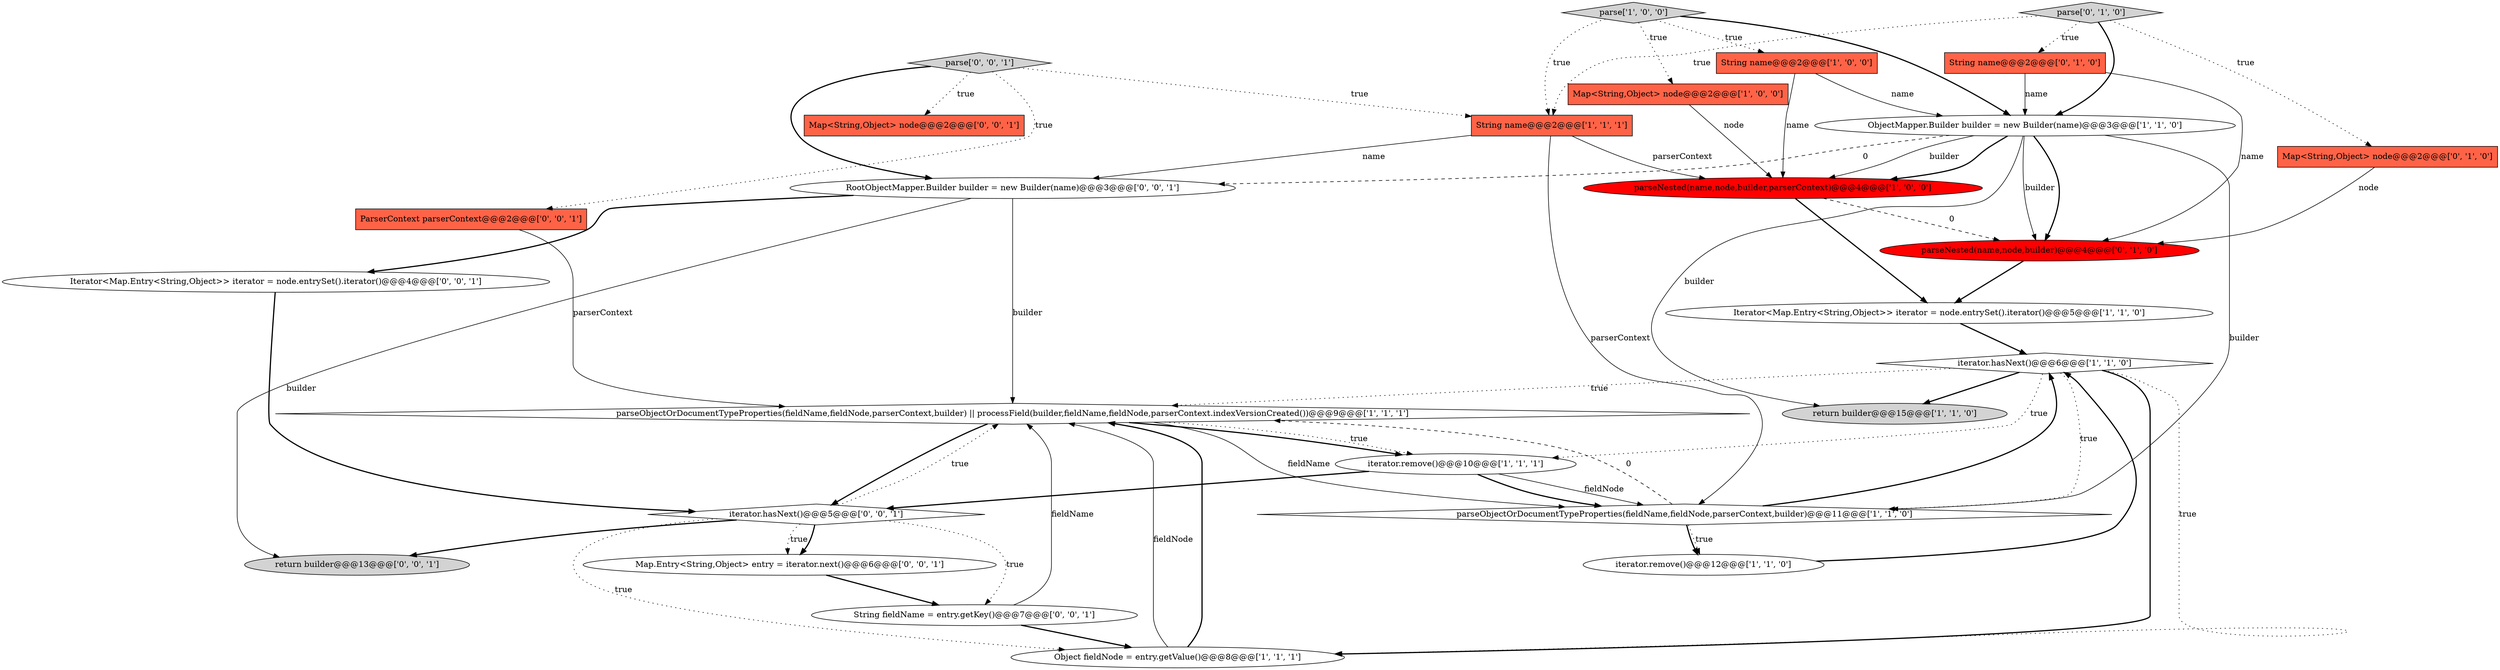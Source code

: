 digraph {
15 [style = filled, label = "String name@@@2@@@['0', '1', '0']", fillcolor = tomato, shape = box image = "AAA0AAABBB2BBB"];
6 [style = filled, label = "parseNested(name,node,builder,parserContext)@@@4@@@['1', '0', '0']", fillcolor = red, shape = ellipse image = "AAA1AAABBB1BBB"];
13 [style = filled, label = "String name@@@2@@@['1', '1', '1']", fillcolor = tomato, shape = box image = "AAA0AAABBB1BBB"];
2 [style = filled, label = "parseObjectOrDocumentTypeProperties(fieldName,fieldNode,parserContext,builder) || processField(builder,fieldName,fieldNode,parserContext.indexVersionCreated())@@@9@@@['1', '1', '1']", fillcolor = white, shape = diamond image = "AAA0AAABBB1BBB"];
7 [style = filled, label = "iterator.hasNext()@@@6@@@['1', '1', '0']", fillcolor = white, shape = diamond image = "AAA0AAABBB1BBB"];
3 [style = filled, label = "Map<String,Object> node@@@2@@@['1', '0', '0']", fillcolor = tomato, shape = box image = "AAA0AAABBB1BBB"];
8 [style = filled, label = "Object fieldNode = entry.getValue()@@@8@@@['1', '1', '1']", fillcolor = white, shape = ellipse image = "AAA0AAABBB1BBB"];
26 [style = filled, label = "parse['0', '0', '1']", fillcolor = lightgray, shape = diamond image = "AAA0AAABBB3BBB"];
0 [style = filled, label = "iterator.remove()@@@12@@@['1', '1', '0']", fillcolor = white, shape = ellipse image = "AAA0AAABBB1BBB"];
1 [style = filled, label = "Iterator<Map.Entry<String,Object>> iterator = node.entrySet().iterator()@@@5@@@['1', '1', '0']", fillcolor = white, shape = ellipse image = "AAA0AAABBB1BBB"];
4 [style = filled, label = "parse['1', '0', '0']", fillcolor = lightgray, shape = diamond image = "AAA0AAABBB1BBB"];
16 [style = filled, label = "Map<String,Object> node@@@2@@@['0', '1', '0']", fillcolor = tomato, shape = box image = "AAA0AAABBB2BBB"];
18 [style = filled, label = "String fieldName = entry.getKey()@@@7@@@['0', '0', '1']", fillcolor = white, shape = ellipse image = "AAA0AAABBB3BBB"];
24 [style = filled, label = "RootObjectMapper.Builder builder = new Builder(name)@@@3@@@['0', '0', '1']", fillcolor = white, shape = ellipse image = "AAA0AAABBB3BBB"];
10 [style = filled, label = "String name@@@2@@@['1', '0', '0']", fillcolor = tomato, shape = box image = "AAA0AAABBB1BBB"];
9 [style = filled, label = "return builder@@@15@@@['1', '1', '0']", fillcolor = lightgray, shape = ellipse image = "AAA0AAABBB1BBB"];
19 [style = filled, label = "ParserContext parserContext@@@2@@@['0', '0', '1']", fillcolor = tomato, shape = box image = "AAA0AAABBB3BBB"];
5 [style = filled, label = "ObjectMapper.Builder builder = new Builder(name)@@@3@@@['1', '1', '0']", fillcolor = white, shape = ellipse image = "AAA0AAABBB1BBB"];
20 [style = filled, label = "return builder@@@13@@@['0', '0', '1']", fillcolor = lightgray, shape = ellipse image = "AAA0AAABBB3BBB"];
14 [style = filled, label = "parse['0', '1', '0']", fillcolor = lightgray, shape = diamond image = "AAA0AAABBB2BBB"];
11 [style = filled, label = "parseObjectOrDocumentTypeProperties(fieldName,fieldNode,parserContext,builder)@@@11@@@['1', '1', '0']", fillcolor = white, shape = diamond image = "AAA0AAABBB1BBB"];
25 [style = filled, label = "Iterator<Map.Entry<String,Object>> iterator = node.entrySet().iterator()@@@4@@@['0', '0', '1']", fillcolor = white, shape = ellipse image = "AAA0AAABBB3BBB"];
17 [style = filled, label = "parseNested(name,node,builder)@@@4@@@['0', '1', '0']", fillcolor = red, shape = ellipse image = "AAA1AAABBB2BBB"];
12 [style = filled, label = "iterator.remove()@@@10@@@['1', '1', '1']", fillcolor = white, shape = ellipse image = "AAA0AAABBB1BBB"];
23 [style = filled, label = "iterator.hasNext()@@@5@@@['0', '0', '1']", fillcolor = white, shape = diamond image = "AAA0AAABBB3BBB"];
22 [style = filled, label = "Map<String,Object> node@@@2@@@['0', '0', '1']", fillcolor = tomato, shape = box image = "AAA0AAABBB3BBB"];
21 [style = filled, label = "Map.Entry<String,Object> entry = iterator.next()@@@6@@@['0', '0', '1']", fillcolor = white, shape = ellipse image = "AAA0AAABBB3BBB"];
7->2 [style = dotted, label="true"];
18->2 [style = solid, label="fieldName"];
23->20 [style = bold, label=""];
13->11 [style = solid, label="parserContext"];
17->1 [style = bold, label=""];
23->8 [style = dotted, label="true"];
4->10 [style = dotted, label="true"];
24->2 [style = solid, label="builder"];
25->23 [style = bold, label=""];
10->6 [style = solid, label="name"];
14->5 [style = bold, label=""];
12->11 [style = bold, label=""];
23->21 [style = dotted, label="true"];
5->24 [style = dashed, label="0"];
11->2 [style = dashed, label="0"];
26->19 [style = dotted, label="true"];
6->17 [style = dashed, label="0"];
26->13 [style = dotted, label="true"];
26->22 [style = dotted, label="true"];
19->2 [style = solid, label="parserContext"];
7->8 [style = bold, label=""];
5->17 [style = bold, label=""];
1->7 [style = bold, label=""];
10->5 [style = solid, label="name"];
26->24 [style = bold, label=""];
21->18 [style = bold, label=""];
14->13 [style = dotted, label="true"];
8->2 [style = solid, label="fieldNode"];
5->9 [style = solid, label="builder"];
2->12 [style = bold, label=""];
7->12 [style = dotted, label="true"];
0->7 [style = bold, label=""];
5->17 [style = solid, label="builder"];
2->11 [style = solid, label="fieldName"];
7->9 [style = bold, label=""];
2->23 [style = bold, label=""];
6->1 [style = bold, label=""];
4->13 [style = dotted, label="true"];
12->11 [style = solid, label="fieldNode"];
3->6 [style = solid, label="node"];
14->15 [style = dotted, label="true"];
11->0 [style = bold, label=""];
14->16 [style = dotted, label="true"];
24->20 [style = solid, label="builder"];
4->3 [style = dotted, label="true"];
5->6 [style = solid, label="builder"];
5->6 [style = bold, label=""];
7->11 [style = dotted, label="true"];
8->2 [style = bold, label=""];
23->21 [style = bold, label=""];
23->18 [style = dotted, label="true"];
24->25 [style = bold, label=""];
16->17 [style = solid, label="node"];
11->0 [style = dotted, label="true"];
5->11 [style = solid, label="builder"];
23->2 [style = dotted, label="true"];
2->12 [style = dotted, label="true"];
13->24 [style = solid, label="name"];
13->6 [style = solid, label="parserContext"];
12->23 [style = bold, label=""];
18->8 [style = bold, label=""];
15->5 [style = solid, label="name"];
7->8 [style = dotted, label="true"];
4->5 [style = bold, label=""];
11->7 [style = bold, label=""];
15->17 [style = solid, label="name"];
}
